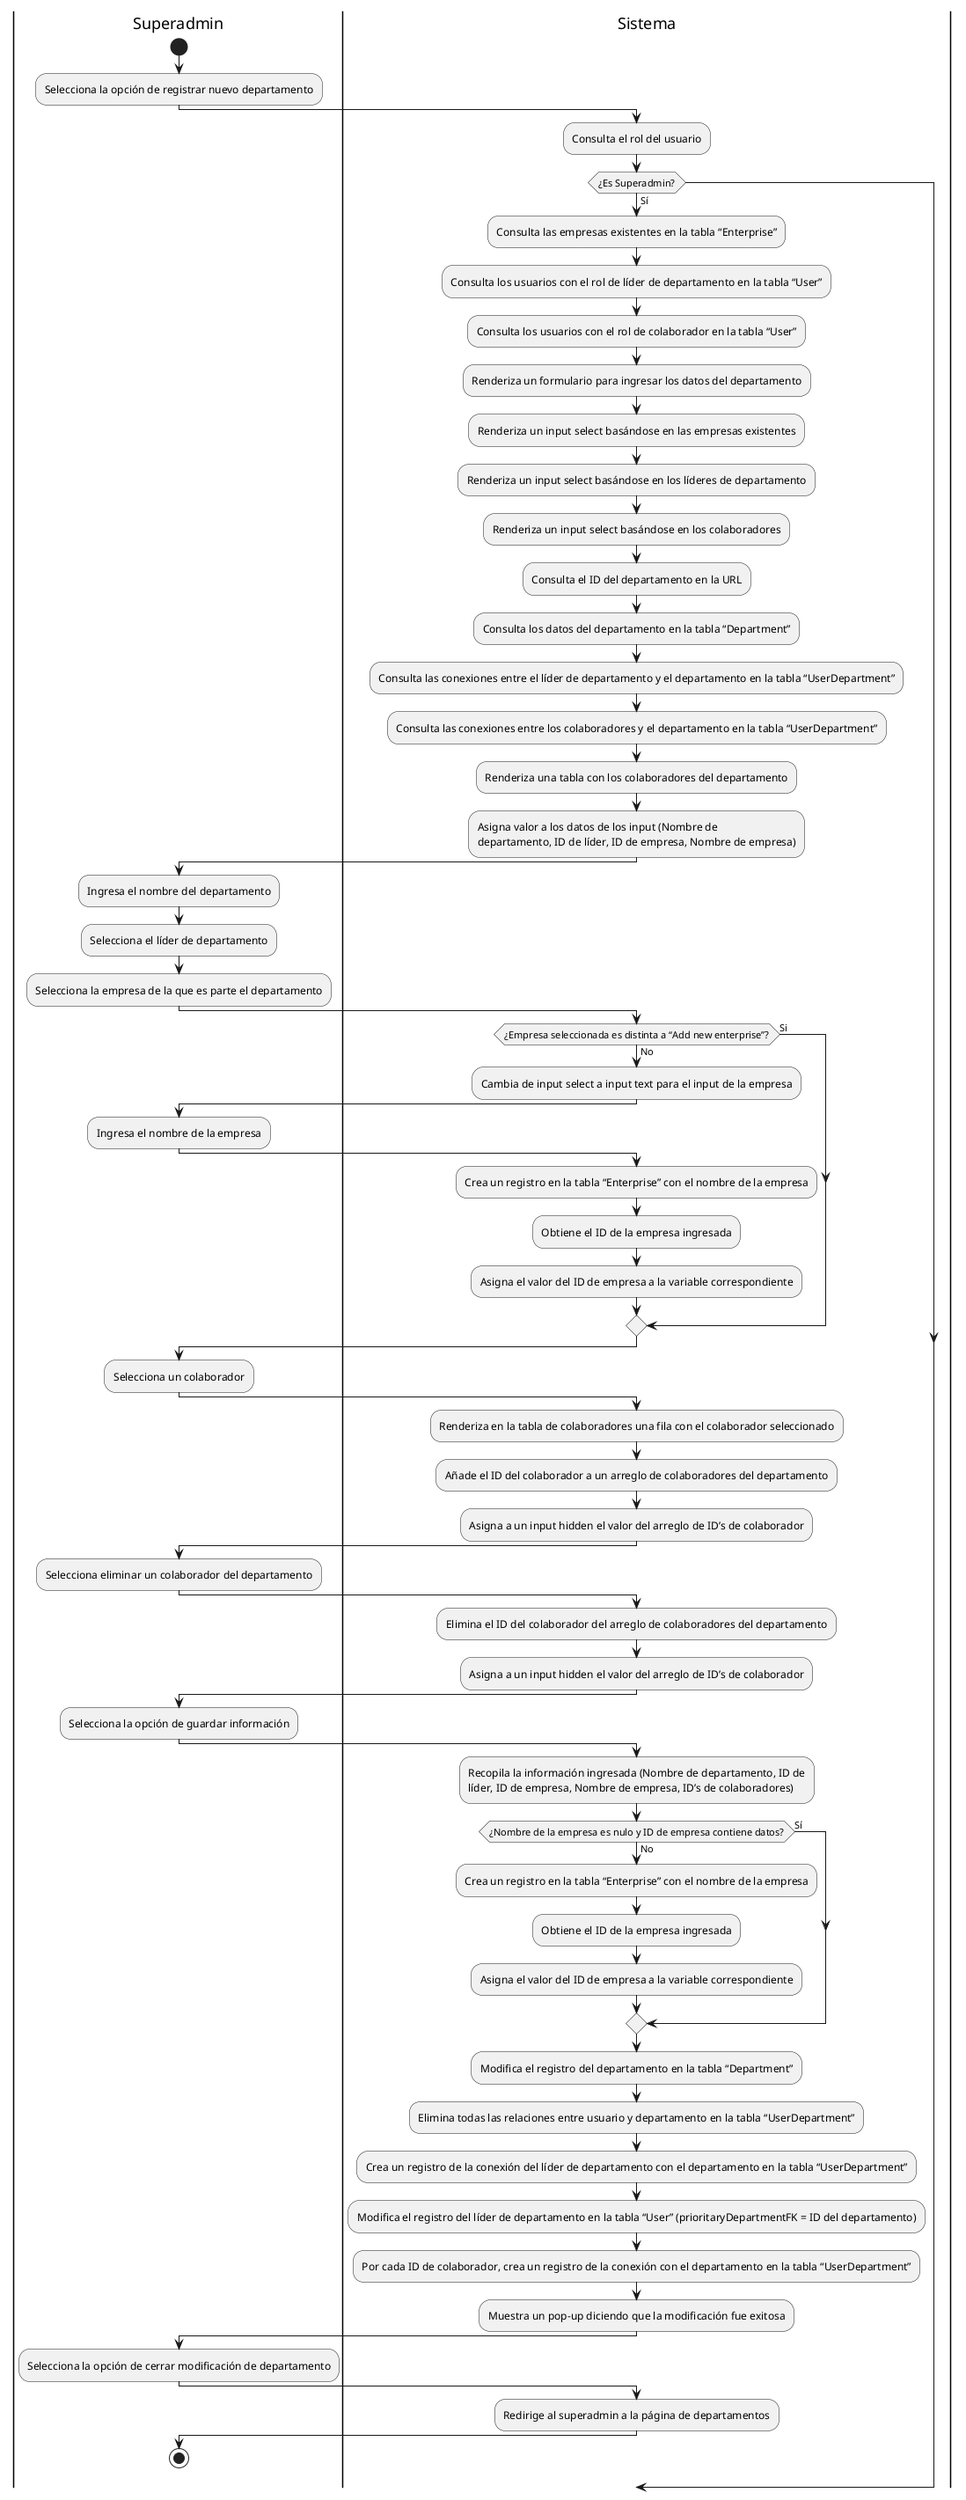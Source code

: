 @startuml
|Superadmin|
start
:Selecciona la opción de registrar nuevo departamento;

|Sistema|
:Consulta el rol del usuario;
if (¿Es Superadmin?) then (Sí)
    :Consulta las empresas existentes en la tabla “Enterprise”;
    :Consulta los usuarios con el rol de líder de departamento en la tabla “User”;
    :Consulta los usuarios con el rol de colaborador en la tabla “User”;
    :Renderiza un formulario para ingresar los datos del departamento;
    :Renderiza un input select basándose en las empresas existentes;
    :Renderiza un input select basándose en los líderes de departamento;
    :Renderiza un input select basándose en los colaboradores;
    :Consulta el ID del departamento en la URL;
    :Consulta los datos del departamento en la tabla “Department”;
    :Consulta las conexiones entre el líder de departamento y el departamento en la tabla “UserDepartment”;
    :Consulta las conexiones entre los colaboradores y el departamento en la tabla “UserDepartment”;
    :Renderiza una tabla con los colaboradores del departamento;
    :Asigna valor a los datos de los input (Nombre de
    departamento, ID de líder, ID de empresa, Nombre de empresa);

|Superadmin|
:Ingresa el nombre del departamento;
:Selecciona el líder de departamento;
:Selecciona la empresa de la que es parte el departamento;

|Sistema|
if (¿Empresa seleccionada es distinta a “Add new enterprise”?) then (No)
    :Cambia de input select a input text para el input de la empresa;
|Superadmin|
    :Ingresa el nombre de la empresa;
|Sistema|
    :Crea un registro en la tabla “Enterprise” con el nombre de la empresa;
    :Obtiene el ID de la empresa ingresada;
    :Asigna el valor del ID de empresa a la variable correspondiente;
else (Si)
    
endif

|Superadmin|
:Selecciona un colaborador;

|Sistema|
:Renderiza en la tabla de colaboradores una fila con el colaborador seleccionado;
:Añade el ID del colaborador a un arreglo de colaboradores del departamento;
:Asigna a un input hidden el valor del arreglo de ID’s de colaborador;

|Superadmin|
:Selecciona eliminar un colaborador del departamento;

|Sistema|
:Elimina el ID del colaborador del arreglo de colaboradores del departamento;
:Asigna a un input hidden el valor del arreglo de ID’s de colaborador;

|Superadmin|
:Selecciona la opción de guardar información;

|Sistema|
:Recopila la información ingresada (Nombre de departamento, ID de
líder, ID de empresa, Nombre de empresa, ID’s de colaboradores);
if (¿Nombre de la empresa es nulo y ID de empresa contiene datos?) then (Sí)
else (No)
    :Crea un registro en la tabla “Enterprise” con el nombre de la empresa;
    :Obtiene el ID de la empresa ingresada;
    :Asigna el valor del ID de empresa a la variable correspondiente;
endif
:Modifica el registro del departamento en la tabla “Department”;
:Elimina todas las relaciones entre usuario y departamento en la tabla “UserDepartment”;
:Crea un registro de la conexión del líder de departamento con el departamento en la tabla “UserDepartment”;
:Modifica el registro del líder de departamento en la tabla “User” (prioritaryDepartmentFK = ID del departamento);
:Por cada ID de colaborador, crea un registro de la conexión con el departamento en la tabla “UserDepartment”;
:Muestra un pop-up diciendo que la modificación fue exitosa;

|Superadmin|
:Selecciona la opción de cerrar modificación de departamento;

|Sistema|
:Redirige al superadmin a la página de departamentos;

|Superadmin|
stop
@enduml